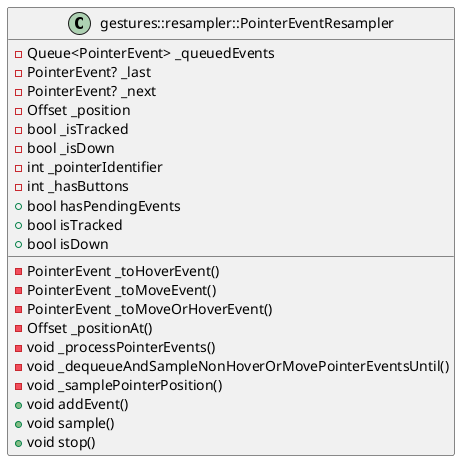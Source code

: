 @startuml
class "gestures::resampler::PointerEventResampler" {
  -Queue<PointerEvent> _queuedEvents
  -PointerEvent? _last
  -PointerEvent? _next
  -Offset _position
  -bool _isTracked
  -bool _isDown
  -int _pointerIdentifier
  -int _hasButtons
  +bool hasPendingEvents
  +bool isTracked
  +bool isDown
  -PointerEvent _toHoverEvent()
  -PointerEvent _toMoveEvent()
  -PointerEvent _toMoveOrHoverEvent()
  -Offset _positionAt()
  -void _processPointerEvents()
  -void _dequeueAndSampleNonHoverOrMovePointerEventsUntil()
  -void _samplePointerPosition()
  +void addEvent()
  +void sample()
  +void stop()
}
@enduml